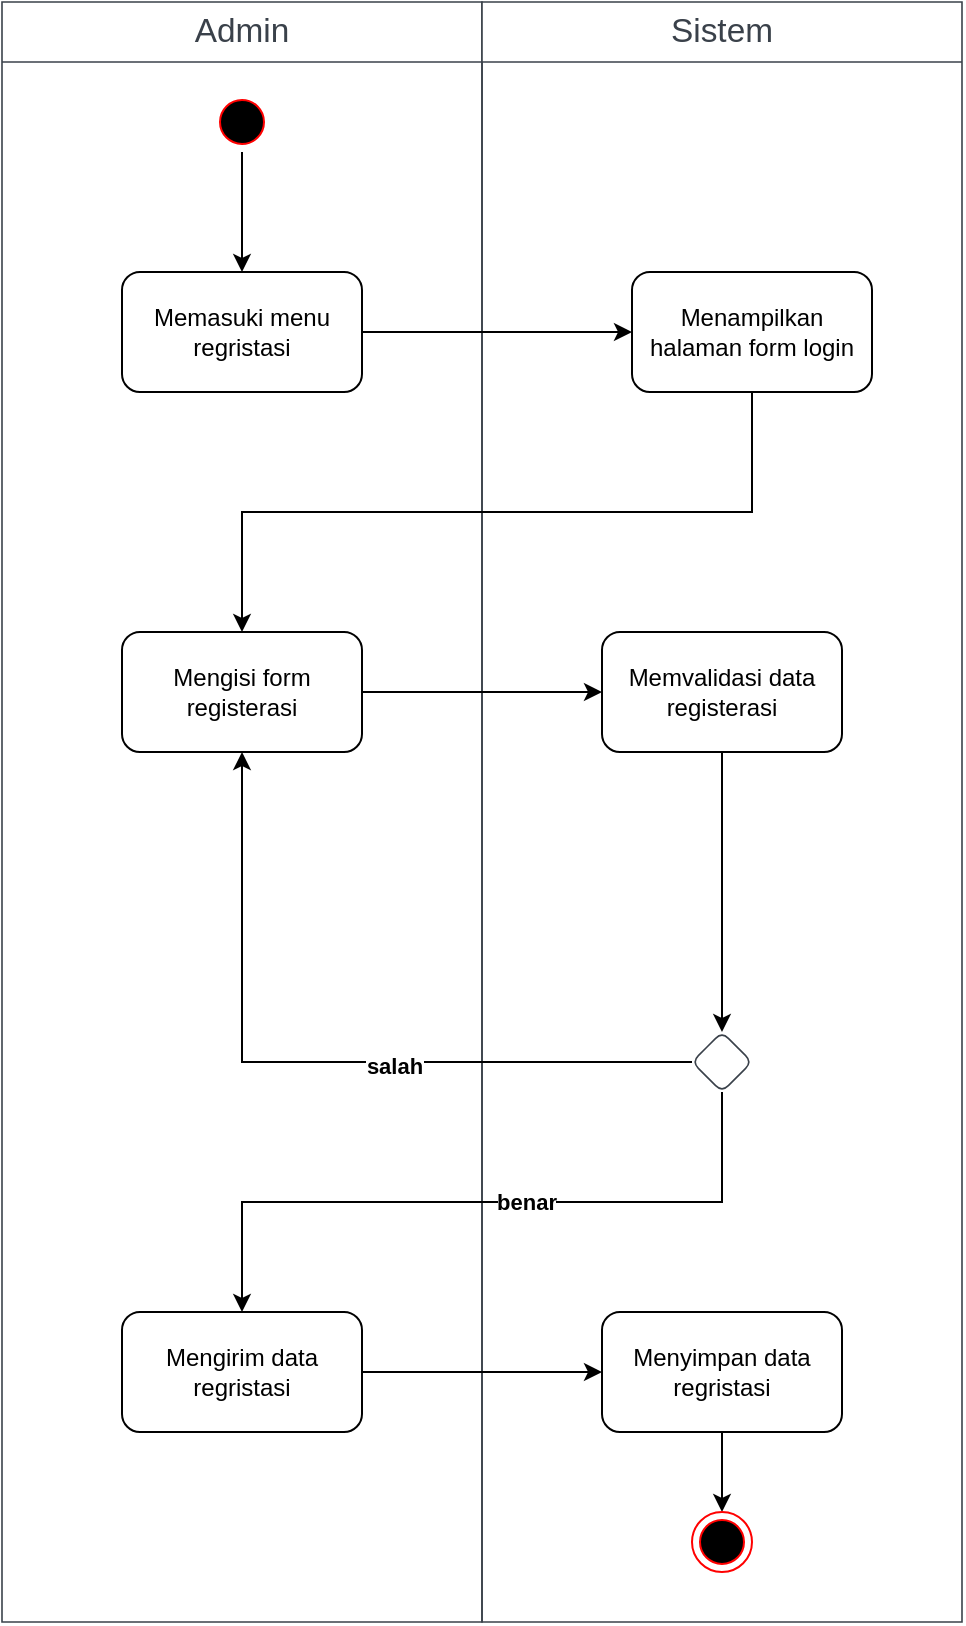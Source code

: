 <mxfile version="21.1.4" type="github" pages="4">
  <diagram name="Page-1" id="5M983Ip4SrJTzG_4KZ-2">
    <mxGraphModel dx="1050" dy="541" grid="1" gridSize="10" guides="1" tooltips="1" connect="1" arrows="1" fold="1" page="1" pageScale="1" pageWidth="850" pageHeight="1100" math="0" shadow="0">
      <root>
        <mxCell id="0" />
        <mxCell id="1" parent="0" />
        <mxCell id="h4DiS_OriqzLAdhp25H0-2" value="" style="fillColor=none;strokeColor=none;pointerEvents=0;fontStyle=0;html=1;whiteSpace=wrap;container=1;collapsible=0;childLayout=stackLayout;resizeParent=1;dropTarget=0;fontSize=13;spacing=0;strokeOpacity=100;rounded=1;absoluteArcSize=1;arcSize=9;strokeWidth=0.8;" vertex="1" parent="1">
          <mxGeometry x="225" y="165" width="240" height="810" as="geometry" />
        </mxCell>
        <mxCell id="h4DiS_OriqzLAdhp25H0-3" value="Admin" style="swimlane;html=1;whiteSpace=wrap;connectable=0;fontStyle=0;startSize=30;dropTarget=0;rounded=0;spacing=0;strokeColor=#3a414a;strokeOpacity=100;strokeWidth=0.8;container=1;pointerEvents=0;collapsible=0;recursiveResize=0;fontSize=16.7;fontColor=#3a414a;" vertex="1" parent="h4DiS_OriqzLAdhp25H0-2">
          <mxGeometry width="240" height="810" as="geometry" />
        </mxCell>
        <mxCell id="h4DiS_OriqzLAdhp25H0-4" value="" style="fillColor=none;strokeColor=none;pointerEvents=0;fontStyle=0;html=1;whiteSpace=wrap;container=1;collapsible=0;childLayout=stackLayout;resizeParent=1;dropTarget=0;fontSize=13;spacing=0;strokeOpacity=100;rounded=1;absoluteArcSize=1;arcSize=9;strokeWidth=0.8;" vertex="1" parent="1">
          <mxGeometry x="465" y="165" width="240" height="810" as="geometry" />
        </mxCell>
        <mxCell id="h4DiS_OriqzLAdhp25H0-5" value="Sistem" style="swimlane;html=1;whiteSpace=wrap;connectable=0;fontStyle=0;startSize=30;dropTarget=0;rounded=0;spacing=0;strokeColor=#3a414a;strokeOpacity=100;strokeWidth=0.8;container=1;pointerEvents=0;collapsible=0;recursiveResize=0;fontSize=16.7;fontColor=#3a414a;" vertex="1" parent="h4DiS_OriqzLAdhp25H0-4">
          <mxGeometry width="240" height="810" as="geometry" />
        </mxCell>
        <mxCell id="h4DiS_OriqzLAdhp25H0-32" value="" style="edgeStyle=orthogonalEdgeStyle;rounded=0;orthogonalLoop=1;jettySize=auto;html=1;entryX=0.5;entryY=0;entryDx=0;entryDy=0;" edge="1" parent="1" source="h4DiS_OriqzLAdhp25H0-29" target="h4DiS_OriqzLAdhp25H0-33">
          <mxGeometry relative="1" as="geometry">
            <mxPoint x="350" y="295" as="targetPoint" />
          </mxGeometry>
        </mxCell>
        <mxCell id="h4DiS_OriqzLAdhp25H0-29" value="" style="ellipse;html=1;shape=startState;fillColor=#000000;strokeColor=#ff0000;" vertex="1" parent="1">
          <mxGeometry x="330" y="210" width="30" height="30" as="geometry" />
        </mxCell>
        <mxCell id="h4DiS_OriqzLAdhp25H0-36" style="edgeStyle=orthogonalEdgeStyle;rounded=0;orthogonalLoop=1;jettySize=auto;html=1;" edge="1" parent="1" source="h4DiS_OriqzLAdhp25H0-33" target="h4DiS_OriqzLAdhp25H0-34">
          <mxGeometry relative="1" as="geometry" />
        </mxCell>
        <mxCell id="h4DiS_OriqzLAdhp25H0-33" value="Memasuki menu regristasi" style="rounded=1;whiteSpace=wrap;html=1;" vertex="1" parent="1">
          <mxGeometry x="285" y="300" width="120" height="60" as="geometry" />
        </mxCell>
        <mxCell id="h4DiS_OriqzLAdhp25H0-42" style="edgeStyle=orthogonalEdgeStyle;rounded=0;orthogonalLoop=1;jettySize=auto;html=1;exitX=0.5;exitY=1;exitDx=0;exitDy=0;entryX=0.5;entryY=0;entryDx=0;entryDy=0;" edge="1" parent="1" source="h4DiS_OriqzLAdhp25H0-34" target="h4DiS_OriqzLAdhp25H0-37">
          <mxGeometry relative="1" as="geometry" />
        </mxCell>
        <mxCell id="h4DiS_OriqzLAdhp25H0-34" value="Menampilkan halaman form login" style="rounded=1;whiteSpace=wrap;html=1;" vertex="1" parent="1">
          <mxGeometry x="540" y="300" width="120" height="60" as="geometry" />
        </mxCell>
        <mxCell id="h4DiS_OriqzLAdhp25H0-46" style="edgeStyle=orthogonalEdgeStyle;rounded=0;orthogonalLoop=1;jettySize=auto;html=1;entryX=0;entryY=0.5;entryDx=0;entryDy=0;" edge="1" parent="1" source="h4DiS_OriqzLAdhp25H0-37" target="h4DiS_OriqzLAdhp25H0-43">
          <mxGeometry relative="1" as="geometry" />
        </mxCell>
        <mxCell id="h4DiS_OriqzLAdhp25H0-37" value="Mengisi form registerasi" style="rounded=1;whiteSpace=wrap;html=1;" vertex="1" parent="1">
          <mxGeometry x="285" y="480" width="120" height="60" as="geometry" />
        </mxCell>
        <mxCell id="h4DiS_OriqzLAdhp25H0-48" style="edgeStyle=orthogonalEdgeStyle;rounded=0;orthogonalLoop=1;jettySize=auto;html=1;" edge="1" parent="1" source="h4DiS_OriqzLAdhp25H0-43" target="h4DiS_OriqzLAdhp25H0-45">
          <mxGeometry relative="1" as="geometry" />
        </mxCell>
        <mxCell id="h4DiS_OriqzLAdhp25H0-43" value="Memvalidasi data registerasi" style="rounded=1;whiteSpace=wrap;html=1;" vertex="1" parent="1">
          <mxGeometry x="525" y="480" width="120" height="60" as="geometry" />
        </mxCell>
        <mxCell id="h4DiS_OriqzLAdhp25H0-50" style="edgeStyle=orthogonalEdgeStyle;rounded=0;orthogonalLoop=1;jettySize=auto;html=1;entryX=0.5;entryY=1;entryDx=0;entryDy=0;" edge="1" parent="1" source="h4DiS_OriqzLAdhp25H0-45" target="h4DiS_OriqzLAdhp25H0-37">
          <mxGeometry relative="1" as="geometry" />
        </mxCell>
        <mxCell id="h4DiS_OriqzLAdhp25H0-52" value="salah" style="edgeLabel;html=1;align=center;verticalAlign=middle;resizable=0;points=[];fontStyle=1" vertex="1" connectable="0" parent="h4DiS_OriqzLAdhp25H0-50">
          <mxGeometry x="-0.214" y="2" relative="1" as="geometry">
            <mxPoint as="offset" />
          </mxGeometry>
        </mxCell>
        <mxCell id="h4DiS_OriqzLAdhp25H0-45" value="" style="html=1;overflow=block;blockSpacing=1;whiteSpace=wrap;shape=rhombus;fontSize=13;spacing=0;strokeColor=#3a414a;strokeOpacity=100;rounded=1;absoluteArcSize=1;arcSize=9;strokeWidth=0.8;lucidId=YH6LPpz3KE2Y;" vertex="1" parent="1">
          <mxGeometry x="570" y="680" width="30" height="30" as="geometry" />
        </mxCell>
        <mxCell id="h4DiS_OriqzLAdhp25H0-59" style="edgeStyle=orthogonalEdgeStyle;rounded=0;orthogonalLoop=1;jettySize=auto;html=1;exitX=1;exitY=0.5;exitDx=0;exitDy=0;entryX=0;entryY=0.5;entryDx=0;entryDy=0;" edge="1" parent="1" source="h4DiS_OriqzLAdhp25H0-53" target="h4DiS_OriqzLAdhp25H0-57">
          <mxGeometry relative="1" as="geometry" />
        </mxCell>
        <mxCell id="h4DiS_OriqzLAdhp25H0-53" value="Mengirim data regristasi" style="rounded=1;whiteSpace=wrap;html=1;" vertex="1" parent="1">
          <mxGeometry x="285" y="820" width="120" height="60" as="geometry" />
        </mxCell>
        <mxCell id="h4DiS_OriqzLAdhp25H0-56" value="" style="endArrow=classic;html=1;rounded=0;exitX=0.5;exitY=1;exitDx=0;exitDy=0;edgeStyle=orthogonalEdgeStyle;" edge="1" parent="1" source="h4DiS_OriqzLAdhp25H0-45" target="h4DiS_OriqzLAdhp25H0-53">
          <mxGeometry width="50" height="50" relative="1" as="geometry">
            <mxPoint x="590" y="830" as="sourcePoint" />
            <mxPoint x="640" y="780" as="targetPoint" />
          </mxGeometry>
        </mxCell>
        <mxCell id="h4DiS_OriqzLAdhp25H0-58" value="benar" style="edgeLabel;html=1;align=center;verticalAlign=middle;resizable=0;points=[];fontStyle=1" vertex="1" connectable="0" parent="h4DiS_OriqzLAdhp25H0-56">
          <mxGeometry x="-0.125" relative="1" as="geometry">
            <mxPoint as="offset" />
          </mxGeometry>
        </mxCell>
        <mxCell id="h4DiS_OriqzLAdhp25H0-61" style="edgeStyle=orthogonalEdgeStyle;rounded=0;orthogonalLoop=1;jettySize=auto;html=1;entryX=0.5;entryY=0;entryDx=0;entryDy=0;" edge="1" parent="1" source="h4DiS_OriqzLAdhp25H0-57" target="h4DiS_OriqzLAdhp25H0-60">
          <mxGeometry relative="1" as="geometry" />
        </mxCell>
        <mxCell id="h4DiS_OriqzLAdhp25H0-57" value="Menyimpan data regristasi" style="rounded=1;whiteSpace=wrap;html=1;" vertex="1" parent="1">
          <mxGeometry x="525" y="820" width="120" height="60" as="geometry" />
        </mxCell>
        <mxCell id="h4DiS_OriqzLAdhp25H0-60" value="" style="ellipse;html=1;shape=endState;fillColor=#000000;strokeColor=#ff0000;" vertex="1" parent="1">
          <mxGeometry x="570" y="920" width="30" height="30" as="geometry" />
        </mxCell>
      </root>
    </mxGraphModel>
  </diagram>
  <diagram id="B8BKmmMC5motzOkhar9B" name="Page-2">
    <mxGraphModel dx="1050" dy="541" grid="1" gridSize="10" guides="1" tooltips="1" connect="1" arrows="1" fold="1" page="1" pageScale="1" pageWidth="850" pageHeight="1100" math="0" shadow="0">
      <root>
        <mxCell id="0" />
        <mxCell id="1" parent="0" />
        <mxCell id="lbYMcMf_O1xBbXFyeCHH-2" value="" style="shape=umlLifeline;perimeter=lifelinePerimeter;whiteSpace=wrap;html=1;container=1;dropTarget=0;collapsible=0;recursiveResize=0;outlineConnect=0;portConstraint=eastwest;newEdgeStyle={&quot;edgeStyle&quot;:&quot;elbowEdgeStyle&quot;,&quot;elbow&quot;:&quot;vertical&quot;,&quot;curved&quot;:0,&quot;rounded&quot;:0};participant=umlActor;" vertex="1" parent="1">
          <mxGeometry x="190" y="100" width="20" height="620" as="geometry" />
        </mxCell>
        <mxCell id="lbYMcMf_O1xBbXFyeCHH-4" value="Admin" style="text;whiteSpace=wrap;html=1;fontSize=19;align=center;" vertex="1" parent="1">
          <mxGeometry x="100" y="50" width="190" height="40" as="geometry" />
        </mxCell>
        <mxCell id="lbYMcMf_O1xBbXFyeCHH-5" value="Halaman Form Register" style="text;whiteSpace=wrap;html=1;fontSize=19;align=center;" vertex="1" parent="1">
          <mxGeometry x="325" y="40" width="180" height="30" as="geometry" />
        </mxCell>
        <mxCell id="lbYMcMf_O1xBbXFyeCHH-7" value="" style="shape=umlLifeline;perimeter=lifelinePerimeter;whiteSpace=wrap;html=1;container=1;dropTarget=0;collapsible=0;recursiveResize=0;outlineConnect=0;portConstraint=eastwest;newEdgeStyle={&quot;edgeStyle&quot;:&quot;elbowEdgeStyle&quot;,&quot;elbow&quot;:&quot;vertical&quot;,&quot;curved&quot;:0,&quot;rounded&quot;:0};participant=umlBoundary;" vertex="1" parent="1">
          <mxGeometry x="390" y="100" width="50" height="620" as="geometry" />
        </mxCell>
        <mxCell id="D5Hy9jS-1QSDRLxeyo_b-2" value="" style="html=1;points=[];perimeter=orthogonalPerimeter;outlineConnect=0;targetShapes=umlLifeline;portConstraint=eastwest;newEdgeStyle={&quot;edgeStyle&quot;:&quot;elbowEdgeStyle&quot;,&quot;elbow&quot;:&quot;vertical&quot;,&quot;curved&quot;:0,&quot;rounded&quot;:0};" vertex="1" parent="lbYMcMf_O1xBbXFyeCHH-7">
          <mxGeometry x="20" y="90" width="10" height="380" as="geometry" />
        </mxCell>
        <mxCell id="lbYMcMf_O1xBbXFyeCHH-8" value="Sistem" style="text;whiteSpace=wrap;html=1;fontSize=19;align=center;" vertex="1" parent="1">
          <mxGeometry x="520" y="60" width="190" height="40" as="geometry" />
        </mxCell>
        <mxCell id="lbYMcMf_O1xBbXFyeCHH-9" value="" style="shape=umlLifeline;perimeter=lifelinePerimeter;whiteSpace=wrap;html=1;container=1;dropTarget=0;collapsible=0;recursiveResize=0;outlineConnect=0;portConstraint=eastwest;newEdgeStyle={&quot;edgeStyle&quot;:&quot;elbowEdgeStyle&quot;,&quot;elbow&quot;:&quot;vertical&quot;,&quot;curved&quot;:0,&quot;rounded&quot;:0};participant=umlControl;" vertex="1" parent="1">
          <mxGeometry x="600" y="100" width="40" height="620" as="geometry" />
        </mxCell>
        <mxCell id="D5Hy9jS-1QSDRLxeyo_b-3" value="" style="html=1;points=[];perimeter=orthogonalPerimeter;outlineConnect=0;targetShapes=umlLifeline;portConstraint=eastwest;newEdgeStyle={&quot;edgeStyle&quot;:&quot;elbowEdgeStyle&quot;,&quot;elbow&quot;:&quot;vertical&quot;,&quot;curved&quot;:0,&quot;rounded&quot;:0};" vertex="1" parent="lbYMcMf_O1xBbXFyeCHH-9">
          <mxGeometry x="15" y="90" width="10" height="470" as="geometry" />
        </mxCell>
        <mxCell id="lbYMcMf_O1xBbXFyeCHH-10" value="" style="shape=umlLifeline;perimeter=lifelinePerimeter;whiteSpace=wrap;html=1;container=1;dropTarget=0;collapsible=0;recursiveResize=0;outlineConnect=0;portConstraint=eastwest;newEdgeStyle={&quot;edgeStyle&quot;:&quot;elbowEdgeStyle&quot;,&quot;elbow&quot;:&quot;vertical&quot;,&quot;curved&quot;:0,&quot;rounded&quot;:0};participant=umlEntity;" vertex="1" parent="1">
          <mxGeometry x="800" y="100" width="40" height="620" as="geometry" />
        </mxCell>
        <mxCell id="D5Hy9jS-1QSDRLxeyo_b-4" value="" style="html=1;points=[];perimeter=orthogonalPerimeter;outlineConnect=0;targetShapes=umlLifeline;portConstraint=eastwest;newEdgeStyle={&quot;edgeStyle&quot;:&quot;elbowEdgeStyle&quot;,&quot;elbow&quot;:&quot;vertical&quot;,&quot;curved&quot;:0,&quot;rounded&quot;:0};" vertex="1" parent="lbYMcMf_O1xBbXFyeCHH-10">
          <mxGeometry x="15" y="510" width="10" height="70" as="geometry" />
        </mxCell>
        <mxCell id="lbYMcMf_O1xBbXFyeCHH-11" value="Database" style="text;whiteSpace=wrap;html=1;fontSize=19;align=center;" vertex="1" parent="1">
          <mxGeometry x="710" y="50" width="190" height="40" as="geometry" />
        </mxCell>
        <mxCell id="D5Hy9jS-1QSDRLxeyo_b-1" value="MenampilkanForm()" style="text;html=1;align=center;verticalAlign=middle;resizable=0;points=[];autosize=1;strokeColor=none;fillColor=none;" vertex="1" parent="1">
          <mxGeometry x="450" y="170" width="130" height="30" as="geometry" />
        </mxCell>
        <mxCell id="D5Hy9jS-1QSDRLxeyo_b-5" value="" style="endArrow=none;endFill=0;endSize=12;html=1;rounded=0;startArrow=classic;startFill=1;" edge="1" parent="1" target="lbYMcMf_O1xBbXFyeCHH-9">
          <mxGeometry width="160" relative="1" as="geometry">
            <mxPoint x="420" y="200" as="sourcePoint" />
            <mxPoint x="580" y="200" as="targetPoint" />
          </mxGeometry>
        </mxCell>
        <mxCell id="D5Hy9jS-1QSDRLxeyo_b-6" value="" style="endArrow=classic;endFill=1;endSize=12;html=1;rounded=0;" edge="1" parent="1" target="D5Hy9jS-1QSDRLxeyo_b-2">
          <mxGeometry width="160" relative="1" as="geometry">
            <mxPoint x="200" y="240" as="sourcePoint" />
            <mxPoint x="360" y="240" as="targetPoint" />
          </mxGeometry>
        </mxCell>
        <mxCell id="D5Hy9jS-1QSDRLxeyo_b-7" value="InputData()" style="text;html=1;align=center;verticalAlign=middle;resizable=0;points=[];autosize=1;strokeColor=none;fillColor=none;" vertex="1" parent="1">
          <mxGeometry x="250" y="215" width="80" height="30" as="geometry" />
        </mxCell>
        <mxCell id="D5Hy9jS-1QSDRLxeyo_b-8" value="ValidData()" style="text;html=1;align=center;verticalAlign=middle;resizable=0;points=[];autosize=1;strokeColor=none;fillColor=none;" vertex="1" parent="1">
          <mxGeometry x="480" y="260" width="80" height="30" as="geometry" />
        </mxCell>
        <mxCell id="D5Hy9jS-1QSDRLxeyo_b-9" value="" style="endArrow=classic;endFill=1;endSize=12;html=1;rounded=0;" edge="1" parent="1" source="D5Hy9jS-1QSDRLxeyo_b-2" target="D5Hy9jS-1QSDRLxeyo_b-3">
          <mxGeometry width="160" relative="1" as="geometry">
            <mxPoint x="420" y="280" as="sourcePoint" />
            <mxPoint x="610" y="290" as="targetPoint" />
            <Array as="points">
              <mxPoint x="590" y="290" />
            </Array>
          </mxGeometry>
        </mxCell>
        <mxCell id="D5Hy9jS-1QSDRLxeyo_b-14" value="" style="endArrow=none;endFill=0;endSize=12;html=1;rounded=0;startArrow=classic;startFill=1;dashed=1;" edge="1" parent="1" target="D5Hy9jS-1QSDRLxeyo_b-3">
          <mxGeometry width="160" relative="1" as="geometry">
            <mxPoint x="420" y="380" as="sourcePoint" />
            <mxPoint x="580" y="365" as="targetPoint" />
          </mxGeometry>
        </mxCell>
        <mxCell id="D5Hy9jS-1QSDRLxeyo_b-27" value="" style="endArrow=classic;endFill=1;endSize=12;html=1;rounded=0;" edge="1" parent="1" source="lbYMcMf_O1xBbXFyeCHH-2" target="lbYMcMf_O1xBbXFyeCHH-9">
          <mxGeometry width="160" relative="1" as="geometry">
            <mxPoint x="200" y="600" as="sourcePoint" />
            <mxPoint x="600" y="610" as="targetPoint" />
            <Array as="points">
              <mxPoint x="380" y="610" />
            </Array>
          </mxGeometry>
        </mxCell>
        <mxCell id="D5Hy9jS-1QSDRLxeyo_b-28" value="kirimData()" style="text;html=1;align=center;verticalAlign=middle;resizable=0;points=[];autosize=1;strokeColor=none;fillColor=none;" vertex="1" parent="1">
          <mxGeometry x="330" y="585" width="80" height="30" as="geometry" />
        </mxCell>
        <mxCell id="D5Hy9jS-1QSDRLxeyo_b-30" value="" style="endArrow=classic;endFill=1;endSize=12;html=1;rounded=0;" edge="1" parent="1" source="D5Hy9jS-1QSDRLxeyo_b-3">
          <mxGeometry width="160" relative="1" as="geometry">
            <mxPoint x="630" y="650" as="sourcePoint" />
            <mxPoint x="820" y="650" as="targetPoint" />
          </mxGeometry>
        </mxCell>
        <mxCell id="D5Hy9jS-1QSDRLxeyo_b-31" value="SimpanData()" style="text;html=1;align=center;verticalAlign=middle;resizable=0;points=[];autosize=1;strokeColor=none;fillColor=none;" vertex="1" parent="1">
          <mxGeometry x="680" y="615" width="100" height="30" as="geometry" />
        </mxCell>
        <mxCell id="D5Hy9jS-1QSDRLxeyo_b-11" value="Alternative" style="shape=umlFrame;whiteSpace=wrap;html=1;pointerEvents=0;recursiveResize=0;container=0;collapsible=0;width=170;movable=1;resizable=1;rotatable=1;deletable=1;editable=1;locked=0;connectable=1;" vertex="1" parent="1">
          <mxGeometry x="20" y="315" width="650" height="235" as="geometry" />
        </mxCell>
        <mxCell id="D5Hy9jS-1QSDRLxeyo_b-12" value="[else]" style="line;strokeWidth=1;dashed=1;labelPosition=center;verticalLabelPosition=bottom;align=left;verticalAlign=top;spacingLeft=20;spacingTop=15;html=1;whiteSpace=wrap;" vertex="1" parent="1">
          <mxGeometry x="20" y="425" width="650" height="20" as="geometry" />
        </mxCell>
        <mxCell id="D5Hy9jS-1QSDRLxeyo_b-13" value="&lt;span style=&quot;font-weight: normal;&quot;&gt;[data valid]&lt;/span&gt;" style="text;align=center;fontStyle=1;verticalAlign=middle;spacingLeft=3;spacingRight=3;strokeColor=none;rotatable=0;points=[[0,0.5],[1,0.5]];portConstraint=eastwest;html=1;" vertex="1" parent="1">
          <mxGeometry x="20" y="355" width="85.114" height="26" as="geometry" />
        </mxCell>
        <mxCell id="D5Hy9jS-1QSDRLxeyo_b-19" value="Data register valid" style="text;html=1;align=center;verticalAlign=middle;resizable=0;points=[];autosize=1;strokeColor=none;fillColor=none;" vertex="1" parent="1">
          <mxGeometry x="460" y="345" width="120" height="30" as="geometry" />
        </mxCell>
        <mxCell id="D5Hy9jS-1QSDRLxeyo_b-20" value="" style="endArrow=none;endFill=0;endSize=12;html=1;rounded=0;startArrow=classic;startFill=1;dashed=1;" edge="1" parent="1" source="lbYMcMf_O1xBbXFyeCHH-2">
          <mxGeometry width="160" relative="1" as="geometry">
            <mxPoint x="250" y="410" as="sourcePoint" />
            <mxPoint x="410" y="410" as="targetPoint" />
          </mxGeometry>
        </mxCell>
        <mxCell id="D5Hy9jS-1QSDRLxeyo_b-22" value="Menampilkan data register" style="text;html=1;align=center;verticalAlign=middle;resizable=0;points=[];autosize=1;strokeColor=none;fillColor=none;" vertex="1" parent="1">
          <mxGeometry x="220" y="381" width="160" height="30" as="geometry" />
        </mxCell>
        <mxCell id="D5Hy9jS-1QSDRLxeyo_b-23" value="" style="endArrow=none;endFill=0;endSize=12;html=1;rounded=0;dashed=1;startArrow=classic;startFill=1;" edge="1" parent="1" target="D5Hy9jS-1QSDRLxeyo_b-3">
          <mxGeometry width="160" relative="1" as="geometry">
            <mxPoint x="420" y="480" as="sourcePoint" />
            <mxPoint x="580" y="480" as="targetPoint" />
          </mxGeometry>
        </mxCell>
        <mxCell id="D5Hy9jS-1QSDRLxeyo_b-24" value="Data register tidak valid" style="text;html=1;align=center;verticalAlign=middle;resizable=0;points=[];autosize=1;strokeColor=none;fillColor=none;" vertex="1" parent="1">
          <mxGeometry x="445" y="445" width="150" height="30" as="geometry" />
        </mxCell>
        <mxCell id="D5Hy9jS-1QSDRLxeyo_b-25" value="" style="endArrow=none;endFill=0;endSize=12;html=1;rounded=0;startArrow=classic;startFill=1;" edge="1" parent="1" target="D5Hy9jS-1QSDRLxeyo_b-2">
          <mxGeometry width="160" relative="1" as="geometry">
            <mxPoint x="200" y="520" as="sourcePoint" />
            <mxPoint x="360" y="520" as="targetPoint" />
          </mxGeometry>
        </mxCell>
        <mxCell id="D5Hy9jS-1QSDRLxeyo_b-26" value="Meminta input ulang" style="text;html=1;align=center;verticalAlign=middle;resizable=0;points=[];autosize=1;strokeColor=none;fillColor=none;" vertex="1" parent="1">
          <mxGeometry x="235" y="490" width="130" height="30" as="geometry" />
        </mxCell>
      </root>
    </mxGraphModel>
  </diagram>
  <diagram id="QNGeV-egWnYSIL_cDSL8" name="Page-3">
    <mxGraphModel dx="1050" dy="541" grid="1" gridSize="10" guides="1" tooltips="1" connect="1" arrows="1" fold="1" page="1" pageScale="1" pageWidth="850" pageHeight="1100" math="0" shadow="0">
      <root>
        <mxCell id="0" />
        <mxCell id="1" parent="0" />
        <mxCell id="YUxazwu_UbKBOwgGv4gX-1" value="" style="shape=umlLifeline;perimeter=lifelinePerimeter;whiteSpace=wrap;html=1;container=1;dropTarget=0;collapsible=0;recursiveResize=0;outlineConnect=0;portConstraint=eastwest;newEdgeStyle={&quot;edgeStyle&quot;:&quot;elbowEdgeStyle&quot;,&quot;elbow&quot;:&quot;vertical&quot;,&quot;curved&quot;:0,&quot;rounded&quot;:0};participant=umlActor;" vertex="1" parent="1">
          <mxGeometry x="170" y="120" width="20" height="760" as="geometry" />
        </mxCell>
        <mxCell id="YUxazwu_UbKBOwgGv4gX-2" value="" style="shape=umlLifeline;perimeter=lifelinePerimeter;whiteSpace=wrap;html=1;container=1;dropTarget=0;collapsible=0;recursiveResize=0;outlineConnect=0;portConstraint=eastwest;newEdgeStyle={&quot;edgeStyle&quot;:&quot;elbowEdgeStyle&quot;,&quot;elbow&quot;:&quot;vertical&quot;,&quot;curved&quot;:0,&quot;rounded&quot;:0};participant=umlBoundary;" vertex="1" parent="1">
          <mxGeometry x="350" y="120" width="50" height="760" as="geometry" />
        </mxCell>
        <mxCell id="nZxjEc89CvFKHzU0VuBt-6" value="" style="html=1;points=[];perimeter=orthogonalPerimeter;outlineConnect=0;targetShapes=umlLifeline;portConstraint=eastwest;newEdgeStyle={&quot;edgeStyle&quot;:&quot;elbowEdgeStyle&quot;,&quot;elbow&quot;:&quot;vertical&quot;,&quot;curved&quot;:0,&quot;rounded&quot;:0};" vertex="1" parent="YUxazwu_UbKBOwgGv4gX-2">
          <mxGeometry x="20" y="70" width="10" height="90" as="geometry" />
        </mxCell>
        <mxCell id="AcVf4ht8cEjnBJN4KoBd-24" value="" style="html=1;points=[];perimeter=orthogonalPerimeter;outlineConnect=0;targetShapes=umlLifeline;portConstraint=eastwest;newEdgeStyle={&quot;edgeStyle&quot;:&quot;elbowEdgeStyle&quot;,&quot;elbow&quot;:&quot;vertical&quot;,&quot;curved&quot;:0,&quot;rounded&quot;:0};" vertex="1" parent="YUxazwu_UbKBOwgGv4gX-2">
          <mxGeometry x="20" y="310" width="10" height="400" as="geometry" />
        </mxCell>
        <mxCell id="YUxazwu_UbKBOwgGv4gX-3" value="" style="shape=umlLifeline;perimeter=lifelinePerimeter;whiteSpace=wrap;html=1;container=1;dropTarget=0;collapsible=0;recursiveResize=0;outlineConnect=0;portConstraint=eastwest;newEdgeStyle={&quot;edgeStyle&quot;:&quot;elbowEdgeStyle&quot;,&quot;elbow&quot;:&quot;vertical&quot;,&quot;curved&quot;:0,&quot;rounded&quot;:0};participant=umlControl;" vertex="1" parent="1">
          <mxGeometry x="550" y="120" width="40" height="760" as="geometry" />
        </mxCell>
        <mxCell id="nZxjEc89CvFKHzU0VuBt-7" value="" style="html=1;points=[];perimeter=orthogonalPerimeter;outlineConnect=0;targetShapes=umlLifeline;portConstraint=eastwest;newEdgeStyle={&quot;edgeStyle&quot;:&quot;elbowEdgeStyle&quot;,&quot;elbow&quot;:&quot;vertical&quot;,&quot;curved&quot;:0,&quot;rounded&quot;:0};" vertex="1" parent="YUxazwu_UbKBOwgGv4gX-3">
          <mxGeometry x="15" y="80" width="10" height="630" as="geometry" />
        </mxCell>
        <mxCell id="UnrfSRRES1EBVUY2NHOY-1" value="Staff Penjualan" style="text;whiteSpace=wrap;html=1;fontSize=19;align=center;" vertex="1" parent="1">
          <mxGeometry x="80" y="80" width="190" height="40" as="geometry" />
        </mxCell>
        <mxCell id="nZxjEc89CvFKHzU0VuBt-2" value="" style="shape=umlLifeline;perimeter=lifelinePerimeter;whiteSpace=wrap;html=1;container=1;dropTarget=0;collapsible=0;recursiveResize=0;outlineConnect=0;portConstraint=eastwest;newEdgeStyle={&quot;edgeStyle&quot;:&quot;elbowEdgeStyle&quot;,&quot;elbow&quot;:&quot;vertical&quot;,&quot;curved&quot;:0,&quot;rounded&quot;:0};participant=umlEntity;" vertex="1" parent="1">
          <mxGeometry x="720" y="120" width="40" height="760" as="geometry" />
        </mxCell>
        <mxCell id="nZxjEc89CvFKHzU0VuBt-8" value="" style="html=1;points=[];perimeter=orthogonalPerimeter;outlineConnect=0;targetShapes=umlLifeline;portConstraint=eastwest;newEdgeStyle={&quot;edgeStyle&quot;:&quot;elbowEdgeStyle&quot;,&quot;elbow&quot;:&quot;vertical&quot;,&quot;curved&quot;:0,&quot;rounded&quot;:0};" vertex="1" parent="nZxjEc89CvFKHzU0VuBt-2">
          <mxGeometry x="15" y="180" width="10" height="180" as="geometry" />
        </mxCell>
        <mxCell id="nZxjEc89CvFKHzU0VuBt-3" value="Halaman Pesanan" style="text;whiteSpace=wrap;html=1;fontSize=19;align=center;" vertex="1" parent="1">
          <mxGeometry x="280" y="80" width="190" height="40" as="geometry" />
        </mxCell>
        <mxCell id="nZxjEc89CvFKHzU0VuBt-4" value="Sistem" style="text;whiteSpace=wrap;html=1;fontSize=19;align=center;" vertex="1" parent="1">
          <mxGeometry x="480" y="80" width="190" height="40" as="geometry" />
        </mxCell>
        <mxCell id="nZxjEc89CvFKHzU0VuBt-5" value="Data Pesanan" style="text;whiteSpace=wrap;html=1;fontSize=19;align=center;" vertex="1" parent="1">
          <mxGeometry x="630" y="80" width="190" height="40" as="geometry" />
        </mxCell>
        <mxCell id="AcVf4ht8cEjnBJN4KoBd-1" value="MenampilkanHalaman()" style="text;html=1;align=center;verticalAlign=middle;resizable=0;points=[];autosize=1;strokeColor=none;fillColor=none;" vertex="1" parent="1">
          <mxGeometry x="400" y="190" width="150" height="30" as="geometry" />
        </mxCell>
        <mxCell id="AcVf4ht8cEjnBJN4KoBd-2" value="" style="endArrow=classic;endFill=1;endSize=12;html=1;rounded=0;" edge="1" parent="1" source="YUxazwu_UbKBOwgGv4gX-1" target="nZxjEc89CvFKHzU0VuBt-6">
          <mxGeometry width="160" relative="1" as="geometry">
            <mxPoint x="200" y="240" as="sourcePoint" />
            <mxPoint x="360" y="240" as="targetPoint" />
            <Array as="points">
              <mxPoint x="320" y="250" />
            </Array>
          </mxGeometry>
        </mxCell>
        <mxCell id="AcVf4ht8cEjnBJN4KoBd-3" value="" style="endArrow=none;endFill=0;endSize=12;html=1;rounded=0;startArrow=classic;startFill=1;" edge="1" parent="1" source="nZxjEc89CvFKHzU0VuBt-6" target="YUxazwu_UbKBOwgGv4gX-3">
          <mxGeometry width="160" relative="1" as="geometry">
            <mxPoint x="380" y="230" as="sourcePoint" />
            <mxPoint x="510" y="210" as="targetPoint" />
            <Array as="points">
              <mxPoint x="490" y="220" />
            </Array>
          </mxGeometry>
        </mxCell>
        <mxCell id="AcVf4ht8cEjnBJN4KoBd-4" value="Melihat pesanan baru" style="text;html=1;align=center;verticalAlign=middle;resizable=0;points=[];autosize=1;strokeColor=none;fillColor=none;" vertex="1" parent="1">
          <mxGeometry x="200" y="215" width="140" height="30" as="geometry" />
        </mxCell>
        <mxCell id="AcVf4ht8cEjnBJN4KoBd-16" value="Melihat detail pesanan" style="text;html=1;align=center;verticalAlign=middle;resizable=0;points=[];autosize=1;strokeColor=none;fillColor=none;" vertex="1" parent="1">
          <mxGeometry x="290" y="290" width="140" height="30" as="geometry" />
        </mxCell>
        <mxCell id="AcVf4ht8cEjnBJN4KoBd-17" value="" style="endArrow=classic;endFill=1;endSize=12;html=1;rounded=0;" edge="1" parent="1" target="YUxazwu_UbKBOwgGv4gX-3">
          <mxGeometry width="160" relative="1" as="geometry">
            <mxPoint x="180" y="320" as="sourcePoint" />
            <mxPoint x="340" y="320" as="targetPoint" />
          </mxGeometry>
        </mxCell>
        <mxCell id="AcVf4ht8cEjnBJN4KoBd-19" value="Query select detail barang()" style="text;html=1;align=center;verticalAlign=middle;resizable=0;points=[];autosize=1;strokeColor=none;fillColor=none;" vertex="1" parent="1">
          <mxGeometry x="570" y="340" width="170" height="30" as="geometry" />
        </mxCell>
        <mxCell id="AcVf4ht8cEjnBJN4KoBd-20" value="" style="endArrow=classic;endFill=1;endSize=12;html=1;rounded=0;" edge="1" parent="1" source="nZxjEc89CvFKHzU0VuBt-7" target="nZxjEc89CvFKHzU0VuBt-8">
          <mxGeometry width="160" relative="1" as="geometry">
            <mxPoint x="570" y="440" as="sourcePoint" />
            <mxPoint x="700" y="400" as="targetPoint" />
            <Array as="points">
              <mxPoint x="640" y="380" />
            </Array>
          </mxGeometry>
        </mxCell>
        <mxCell id="AcVf4ht8cEjnBJN4KoBd-21" value="Mengembalikan data" style="text;html=1;align=center;verticalAlign=middle;resizable=0;points=[];autosize=1;strokeColor=none;fillColor=none;" vertex="1" parent="1">
          <mxGeometry x="590" y="400" width="130" height="30" as="geometry" />
        </mxCell>
        <mxCell id="AcVf4ht8cEjnBJN4KoBd-22" value="" style="endArrow=none;endFill=0;endSize=12;html=1;rounded=0;startArrow=classic;startFill=1;dashed=1;" edge="1" parent="1" source="nZxjEc89CvFKHzU0VuBt-7" target="nZxjEc89CvFKHzU0VuBt-8">
          <mxGeometry width="160" relative="1" as="geometry">
            <mxPoint x="590" y="430" as="sourcePoint" />
            <mxPoint x="730" y="430" as="targetPoint" />
            <Array as="points">
              <mxPoint x="700" y="430" />
            </Array>
          </mxGeometry>
        </mxCell>
        <mxCell id="AcVf4ht8cEjnBJN4KoBd-25" value="&lt;span style=&quot;color: rgb(0, 0, 0); font-family: Helvetica; font-size: 12px; font-style: normal; font-variant-ligatures: normal; font-variant-caps: normal; font-weight: 400; letter-spacing: normal; orphans: 2; text-align: center; text-indent: 0px; text-transform: none; widows: 2; word-spacing: 0px; -webkit-text-stroke-width: 0px; background-color: rgb(251, 251, 251); text-decoration-thickness: initial; text-decoration-style: initial; text-decoration-color: initial; float: none; display: inline !important;&quot;&gt;Menampilkan detailPesanan()&lt;/span&gt;" style="text;whiteSpace=wrap;html=1;" vertex="1" parent="1">
          <mxGeometry x="430" y="430" width="105" height="40" as="geometry" />
        </mxCell>
        <mxCell id="AcVf4ht8cEjnBJN4KoBd-26" value="" style="endArrow=none;endFill=0;endSize=12;html=1;rounded=0;startArrow=classic;startFill=1;" edge="1" parent="1" source="AcVf4ht8cEjnBJN4KoBd-24" target="nZxjEc89CvFKHzU0VuBt-7">
          <mxGeometry width="160" relative="1" as="geometry">
            <mxPoint x="400" y="460" as="sourcePoint" />
            <mxPoint x="560" y="460" as="targetPoint" />
            <Array as="points">
              <mxPoint x="490" y="470" />
            </Array>
          </mxGeometry>
        </mxCell>
        <mxCell id="AcVf4ht8cEjnBJN4KoBd-27" value="" style="endArrow=none;endFill=0;endSize=12;html=1;rounded=0;startArrow=classic;startFill=1;" edge="1" parent="1" source="AcVf4ht8cEjnBJN4KoBd-24" target="nZxjEc89CvFKHzU0VuBt-7">
          <mxGeometry width="160" relative="1" as="geometry">
            <mxPoint x="390" y="540" as="sourcePoint" />
            <mxPoint x="560" y="550" as="targetPoint" />
            <Array as="points">
              <mxPoint x="490" y="550" />
              <mxPoint x="540" y="550" />
            </Array>
          </mxGeometry>
        </mxCell>
        <mxCell id="AcVf4ht8cEjnBJN4KoBd-28" value="Ada stock barang" style="text;html=1;align=center;verticalAlign=middle;resizable=0;points=[];autosize=1;strokeColor=none;fillColor=none;" vertex="1" parent="1">
          <mxGeometry x="410" y="510" width="120" height="30" as="geometry" />
        </mxCell>
        <mxCell id="xJwE55e8lLLcfpBoUdzP-1" value="Alternative" style="shape=umlFrame;whiteSpace=wrap;html=1;pointerEvents=0;recursiveResize=0;container=0;collapsible=0;width=170;movable=1;resizable=1;rotatable=1;deletable=1;editable=1;locked=0;connectable=1;" vertex="1" parent="1">
          <mxGeometry x="60" y="500" width="560" height="230" as="geometry" />
        </mxCell>
        <mxCell id="xJwE55e8lLLcfpBoUdzP-2" value="[else]" style="line;strokeWidth=1;dashed=1;labelPosition=center;verticalLabelPosition=bottom;align=left;verticalAlign=top;spacingLeft=20;spacingTop=15;html=1;whiteSpace=wrap;" vertex="1" parent="1">
          <mxGeometry x="60" y="600" width="560" height="20" as="geometry" />
        </mxCell>
        <mxCell id="xJwE55e8lLLcfpBoUdzP-3" value="&lt;span style=&quot;font-weight: 400;&quot;&gt;[Barang ada]&lt;/span&gt;" style="text;align=center;fontStyle=1;verticalAlign=middle;spacingLeft=3;spacingRight=3;strokeColor=none;rotatable=0;points=[[0,0.5],[1,0.5]];portConstraint=eastwest;html=1;" vertex="1" parent="1">
          <mxGeometry x="60" y="530" width="85.114" height="26" as="geometry" />
        </mxCell>
        <mxCell id="xJwE55e8lLLcfpBoUdzP-4" value="" style="endArrow=none;endFill=0;endSize=12;html=1;rounded=0;startArrow=classic;startFill=1;" edge="1" parent="1" source="YUxazwu_UbKBOwgGv4gX-1">
          <mxGeometry width="160" relative="1" as="geometry">
            <mxPoint x="210" y="590" as="sourcePoint" />
            <mxPoint x="370" y="590" as="targetPoint" />
          </mxGeometry>
        </mxCell>
        <mxCell id="xJwE55e8lLLcfpBoUdzP-5" value="Memproses pesanan" style="text;html=1;align=center;verticalAlign=middle;resizable=0;points=[];autosize=1;strokeColor=none;fillColor=none;" vertex="1" parent="1">
          <mxGeometry x="210" y="556" width="140" height="30" as="geometry" />
        </mxCell>
        <mxCell id="xJwE55e8lLLcfpBoUdzP-6" value="" style="endArrow=none;endFill=0;endSize=12;html=1;rounded=0;startArrow=classic;startFill=1;" edge="1" parent="1" source="AcVf4ht8cEjnBJN4KoBd-24">
          <mxGeometry width="160" relative="1" as="geometry">
            <mxPoint x="400" y="660" as="sourcePoint" />
            <mxPoint x="565" y="660" as="targetPoint" />
            <Array as="points">
              <mxPoint x="460" y="660" />
              <mxPoint x="510" y="660" />
              <mxPoint x="560" y="660" />
            </Array>
          </mxGeometry>
        </mxCell>
        <mxCell id="xJwE55e8lLLcfpBoUdzP-7" value="Tidak ada stock barang" style="text;html=1;align=center;verticalAlign=middle;resizable=0;points=[];autosize=1;strokeColor=none;fillColor=none;" vertex="1" parent="1">
          <mxGeometry x="410" y="620" width="150" height="30" as="geometry" />
        </mxCell>
        <mxCell id="xJwE55e8lLLcfpBoUdzP-8" value="" style="endArrow=none;endFill=0;endSize=12;html=1;rounded=0;startArrow=classic;startFill=1;" edge="1" parent="1">
          <mxGeometry width="160" relative="1" as="geometry">
            <mxPoint x="180" y="710" as="sourcePoint" />
            <mxPoint x="370" y="710" as="targetPoint" />
          </mxGeometry>
        </mxCell>
        <mxCell id="xJwE55e8lLLcfpBoUdzP-9" value="Membatalkan pesanan" style="text;html=1;align=center;verticalAlign=middle;resizable=0;points=[];autosize=1;strokeColor=none;fillColor=none;" vertex="1" parent="1">
          <mxGeometry x="200" y="680" width="140" height="30" as="geometry" />
        </mxCell>
        <mxCell id="xJwE55e8lLLcfpBoUdzP-10" value="" style="endArrow=classic;endFill=1;endSize=12;html=1;rounded=0;" edge="1" parent="1" target="AcVf4ht8cEjnBJN4KoBd-24">
          <mxGeometry width="160" relative="1" as="geometry">
            <mxPoint x="180" y="780" as="sourcePoint" />
            <mxPoint x="360" y="780" as="targetPoint" />
          </mxGeometry>
        </mxCell>
        <mxCell id="xJwE55e8lLLcfpBoUdzP-11" value="Menyelesaikan Pesanan" style="text;html=1;align=center;verticalAlign=middle;resizable=0;points=[];autosize=1;strokeColor=none;fillColor=none;" vertex="1" parent="1">
          <mxGeometry x="195" y="755" width="150" height="30" as="geometry" />
        </mxCell>
        <mxCell id="xJwE55e8lLLcfpBoUdzP-12" value="" style="endArrow=classic;endFill=1;endSize=12;html=1;rounded=0;" edge="1" parent="1" target="nZxjEc89CvFKHzU0VuBt-7">
          <mxGeometry width="160" relative="1" as="geometry">
            <mxPoint x="380" y="820" as="sourcePoint" />
            <mxPoint x="540" y="820" as="targetPoint" />
          </mxGeometry>
        </mxCell>
        <mxCell id="xJwE55e8lLLcfpBoUdzP-13" value="Pesanan selesai()" style="text;html=1;align=center;verticalAlign=middle;resizable=0;points=[];autosize=1;strokeColor=none;fillColor=none;" vertex="1" parent="1">
          <mxGeometry x="400" y="790" width="120" height="30" as="geometry" />
        </mxCell>
      </root>
    </mxGraphModel>
  </diagram>
  <diagram id="H2PGoNALOi-q6FIXtEwr" name="Page-4">
    <mxGraphModel dx="1050" dy="541" grid="1" gridSize="10" guides="1" tooltips="1" connect="1" arrows="1" fold="1" page="1" pageScale="1" pageWidth="850" pageHeight="1100" math="0" shadow="0">
      <root>
        <mxCell id="0" />
        <mxCell id="1" parent="0" />
        <mxCell id="DSOzkSKWMJQj6YPXV_Kh-1" value="" style="shape=umlLifeline;perimeter=lifelinePerimeter;whiteSpace=wrap;html=1;container=1;dropTarget=0;collapsible=0;recursiveResize=0;outlineConnect=0;portConstraint=eastwest;newEdgeStyle={&quot;edgeStyle&quot;:&quot;elbowEdgeStyle&quot;,&quot;elbow&quot;:&quot;vertical&quot;,&quot;curved&quot;:0,&quot;rounded&quot;:0};participant=umlActor;" vertex="1" parent="1">
          <mxGeometry x="170" y="120" width="20" height="760" as="geometry" />
        </mxCell>
        <mxCell id="DSOzkSKWMJQj6YPXV_Kh-2" value="" style="shape=umlLifeline;perimeter=lifelinePerimeter;whiteSpace=wrap;html=1;container=1;dropTarget=0;collapsible=0;recursiveResize=0;outlineConnect=0;portConstraint=eastwest;newEdgeStyle={&quot;edgeStyle&quot;:&quot;elbowEdgeStyle&quot;,&quot;elbow&quot;:&quot;vertical&quot;,&quot;curved&quot;:0,&quot;rounded&quot;:0};participant=umlBoundary;" vertex="1" parent="1">
          <mxGeometry x="350" y="120" width="50" height="760" as="geometry" />
        </mxCell>
        <mxCell id="DSOzkSKWMJQj6YPXV_Kh-13" value="" style="html=1;points=[];perimeter=orthogonalPerimeter;outlineConnect=0;targetShapes=umlLifeline;portConstraint=eastwest;newEdgeStyle={&quot;edgeStyle&quot;:&quot;elbowEdgeStyle&quot;,&quot;elbow&quot;:&quot;vertical&quot;,&quot;curved&quot;:0,&quot;rounded&quot;:0};" vertex="1" parent="DSOzkSKWMJQj6YPXV_Kh-2">
          <mxGeometry x="20" y="90" width="10" height="50" as="geometry" />
        </mxCell>
        <mxCell id="mVrpLLIzxTpITlvryJya-3" value="" style="html=1;points=[];perimeter=orthogonalPerimeter;outlineConnect=0;targetShapes=umlLifeline;portConstraint=eastwest;newEdgeStyle={&quot;edgeStyle&quot;:&quot;elbowEdgeStyle&quot;,&quot;elbow&quot;:&quot;vertical&quot;,&quot;curved&quot;:0,&quot;rounded&quot;:0};" vertex="1" parent="DSOzkSKWMJQj6YPXV_Kh-2">
          <mxGeometry x="20" y="270" width="10" height="430" as="geometry" />
        </mxCell>
        <mxCell id="DSOzkSKWMJQj6YPXV_Kh-5" value="" style="shape=umlLifeline;perimeter=lifelinePerimeter;whiteSpace=wrap;html=1;container=1;dropTarget=0;collapsible=0;recursiveResize=0;outlineConnect=0;portConstraint=eastwest;newEdgeStyle={&quot;edgeStyle&quot;:&quot;elbowEdgeStyle&quot;,&quot;elbow&quot;:&quot;vertical&quot;,&quot;curved&quot;:0,&quot;rounded&quot;:0};participant=umlControl;" vertex="1" parent="1">
          <mxGeometry x="550" y="120" width="40" height="760" as="geometry" />
        </mxCell>
        <mxCell id="DSOzkSKWMJQj6YPXV_Kh-6" value="" style="html=1;points=[];perimeter=orthogonalPerimeter;outlineConnect=0;targetShapes=umlLifeline;portConstraint=eastwest;newEdgeStyle={&quot;edgeStyle&quot;:&quot;elbowEdgeStyle&quot;,&quot;elbow&quot;:&quot;vertical&quot;,&quot;curved&quot;:0,&quot;rounded&quot;:0};" vertex="1" parent="DSOzkSKWMJQj6YPXV_Kh-5">
          <mxGeometry x="15" y="80" width="10" height="630" as="geometry" />
        </mxCell>
        <mxCell id="DSOzkSKWMJQj6YPXV_Kh-7" value="Staff Penjualan" style="text;whiteSpace=wrap;html=1;fontSize=19;align=center;" vertex="1" parent="1">
          <mxGeometry x="80" y="80" width="190" height="40" as="geometry" />
        </mxCell>
        <mxCell id="DSOzkSKWMJQj6YPXV_Kh-8" value="" style="shape=umlLifeline;perimeter=lifelinePerimeter;whiteSpace=wrap;html=1;container=1;dropTarget=0;collapsible=0;recursiveResize=0;outlineConnect=0;portConstraint=eastwest;newEdgeStyle={&quot;edgeStyle&quot;:&quot;elbowEdgeStyle&quot;,&quot;elbow&quot;:&quot;vertical&quot;,&quot;curved&quot;:0,&quot;rounded&quot;:0};participant=umlEntity;" vertex="1" parent="1">
          <mxGeometry x="720" y="120" width="40" height="760" as="geometry" />
        </mxCell>
        <mxCell id="DSOzkSKWMJQj6YPXV_Kh-9" value="" style="html=1;points=[];perimeter=orthogonalPerimeter;outlineConnect=0;targetShapes=umlLifeline;portConstraint=eastwest;newEdgeStyle={&quot;edgeStyle&quot;:&quot;elbowEdgeStyle&quot;,&quot;elbow&quot;:&quot;vertical&quot;,&quot;curved&quot;:0,&quot;rounded&quot;:0};" vertex="1" parent="DSOzkSKWMJQj6YPXV_Kh-8">
          <mxGeometry x="15" y="200" width="10" height="80" as="geometry" />
        </mxCell>
        <mxCell id="DSOzkSKWMJQj6YPXV_Kh-10" value="Halaman Barang return" style="text;whiteSpace=wrap;html=1;fontSize=19;align=center;" vertex="1" parent="1">
          <mxGeometry x="290" y="70" width="190" height="40" as="geometry" />
        </mxCell>
        <mxCell id="DSOzkSKWMJQj6YPXV_Kh-11" value="Sistem" style="text;whiteSpace=wrap;html=1;fontSize=19;align=center;" vertex="1" parent="1">
          <mxGeometry x="480" y="80" width="190" height="40" as="geometry" />
        </mxCell>
        <mxCell id="DSOzkSKWMJQj6YPXV_Kh-12" value="Data Barang" style="text;whiteSpace=wrap;html=1;fontSize=19;align=center;" vertex="1" parent="1">
          <mxGeometry x="630" y="80" width="190" height="40" as="geometry" />
        </mxCell>
        <mxCell id="DSOzkSKWMJQj6YPXV_Kh-14" value="" style="endArrow=none;endFill=0;endSize=12;html=1;rounded=0;startArrow=classic;startFill=1;" edge="1" parent="1" source="DSOzkSKWMJQj6YPXV_Kh-13" target="DSOzkSKWMJQj6YPXV_Kh-6">
          <mxGeometry width="160" relative="1" as="geometry">
            <mxPoint x="390" y="210" as="sourcePoint" />
            <mxPoint x="550" y="210" as="targetPoint" />
            <Array as="points">
              <mxPoint x="450" y="240" />
            </Array>
          </mxGeometry>
        </mxCell>
        <mxCell id="DSOzkSKWMJQj6YPXV_Kh-15" value="Menampilkan barang retur()" style="text;html=1;align=center;verticalAlign=middle;resizable=0;points=[];autosize=1;strokeColor=none;fillColor=none;" vertex="1" parent="1">
          <mxGeometry x="385" y="200" width="170" height="30" as="geometry" />
        </mxCell>
        <mxCell id="DSOzkSKWMJQj6YPXV_Kh-16" value="" style="endArrow=classic;endFill=1;endSize=12;html=1;rounded=0;" edge="1" parent="1" source="DSOzkSKWMJQj6YPXV_Kh-1" target="DSOzkSKWMJQj6YPXV_Kh-6">
          <mxGeometry width="160" relative="1" as="geometry">
            <mxPoint x="210" y="270" as="sourcePoint" />
            <mxPoint x="560" y="300" as="targetPoint" />
            <Array as="points">
              <mxPoint x="350" y="300" />
            </Array>
          </mxGeometry>
        </mxCell>
        <mxCell id="DSOzkSKWMJQj6YPXV_Kh-17" value="Melihat detail barang retur()" style="text;html=1;align=center;verticalAlign=middle;resizable=0;points=[];autosize=1;strokeColor=none;fillColor=none;" vertex="1" parent="1">
          <mxGeometry x="290" y="270" width="170" height="30" as="geometry" />
        </mxCell>
        <mxCell id="2eB2azVSQrIfRlg4tomV-1" value="Query select detail barang&lt;br&gt;retur()" style="text;html=1;align=center;verticalAlign=middle;resizable=0;points=[];autosize=1;strokeColor=none;fillColor=none;" vertex="1" parent="1">
          <mxGeometry x="575" y="315" width="160" height="40" as="geometry" />
        </mxCell>
        <mxCell id="2eB2azVSQrIfRlg4tomV-2" value="" style="endArrow=classic;endFill=1;endSize=12;html=1;rounded=0;" edge="1" parent="1">
          <mxGeometry width="160" relative="1" as="geometry">
            <mxPoint x="575" y="360" as="sourcePoint" />
            <mxPoint x="735" y="360" as="targetPoint" />
            <Array as="points">
              <mxPoint x="640" y="360" />
            </Array>
          </mxGeometry>
        </mxCell>
        <mxCell id="mVrpLLIzxTpITlvryJya-1" value="&lt;span style=&quot;color: rgb(0, 0, 0); font-family: Helvetica; font-size: 12px; font-style: normal; font-variant-ligatures: normal; font-variant-caps: normal; font-weight: 400; letter-spacing: normal; orphans: 2; text-align: center; text-indent: 0px; text-transform: none; widows: 2; word-spacing: 0px; -webkit-text-stroke-width: 0px; background-color: rgb(251, 251, 251); text-decoration-thickness: initial; text-decoration-style: initial; text-decoration-color: initial; float: none; display: inline !important;&quot;&gt;Menampilkan detailPesanan()&lt;/span&gt;" style="text;whiteSpace=wrap;html=1;" vertex="1" parent="1">
          <mxGeometry x="430" y="370" width="105" height="40" as="geometry" />
        </mxCell>
        <mxCell id="mVrpLLIzxTpITlvryJya-2" value="" style="endArrow=none;endFill=0;endSize=12;html=1;rounded=0;startArrow=classic;startFill=1;" edge="1" parent="1" source="mVrpLLIzxTpITlvryJya-3">
          <mxGeometry width="160" relative="1" as="geometry">
            <mxPoint x="400" y="410" as="sourcePoint" />
            <mxPoint x="562.5" y="410" as="targetPoint" />
            <Array as="points">
              <mxPoint x="487.5" y="410" />
            </Array>
          </mxGeometry>
        </mxCell>
        <mxCell id="s6q8s3_hgjsaUEGV_X57-1" value="" style="endArrow=none;endFill=0;endSize=12;html=1;rounded=0;startArrow=classic;startFill=1;" edge="1" parent="1">
          <mxGeometry width="160" relative="1" as="geometry">
            <mxPoint x="380" y="485" as="sourcePoint" />
            <mxPoint x="565" y="485" as="targetPoint" />
            <Array as="points">
              <mxPoint x="490" y="485" />
              <mxPoint x="540" y="485" />
            </Array>
          </mxGeometry>
        </mxCell>
        <mxCell id="s6q8s3_hgjsaUEGV_X57-2" value="Detail barang sesuai" style="text;html=1;align=center;verticalAlign=middle;resizable=0;points=[];autosize=1;strokeColor=none;fillColor=none;" vertex="1" parent="1">
          <mxGeometry x="405" y="445" width="130" height="30" as="geometry" />
        </mxCell>
        <mxCell id="s6q8s3_hgjsaUEGV_X57-3" value="Alternative" style="shape=umlFrame;whiteSpace=wrap;html=1;pointerEvents=0;recursiveResize=0;container=0;collapsible=0;width=170;movable=1;resizable=1;rotatable=1;deletable=1;editable=1;locked=0;connectable=1;" vertex="1" parent="1">
          <mxGeometry x="60" y="435" width="560" height="230" as="geometry" />
        </mxCell>
        <mxCell id="s6q8s3_hgjsaUEGV_X57-4" value="[else]" style="line;strokeWidth=1;dashed=1;labelPosition=center;verticalLabelPosition=bottom;align=left;verticalAlign=top;spacingLeft=20;spacingTop=15;html=1;whiteSpace=wrap;" vertex="1" parent="1">
          <mxGeometry x="60" y="535" width="560" height="20" as="geometry" />
        </mxCell>
        <mxCell id="s6q8s3_hgjsaUEGV_X57-5" value="&lt;span style=&quot;font-weight: 400;&quot;&gt;[detail barang&amp;nbsp;&lt;br&gt;sesuai]&lt;br&gt;&lt;/span&gt;" style="text;align=center;fontStyle=1;verticalAlign=middle;spacingLeft=3;spacingRight=3;strokeColor=none;rotatable=0;points=[[0,0.5],[1,0.5]];portConstraint=eastwest;html=1;" vertex="1" parent="1">
          <mxGeometry x="60" y="475" width="85.114" height="26" as="geometry" />
        </mxCell>
        <mxCell id="s6q8s3_hgjsaUEGV_X57-6" value="" style="endArrow=none;endFill=0;endSize=12;html=1;rounded=0;startArrow=classic;startFill=1;" edge="1" parent="1">
          <mxGeometry width="160" relative="1" as="geometry">
            <mxPoint x="180" y="525" as="sourcePoint" />
            <mxPoint x="370" y="525" as="targetPoint" />
          </mxGeometry>
        </mxCell>
        <mxCell id="s6q8s3_hgjsaUEGV_X57-7" value="Meretur barang" style="text;html=1;align=center;verticalAlign=middle;resizable=0;points=[];autosize=1;strokeColor=none;fillColor=none;" vertex="1" parent="1">
          <mxGeometry x="225" y="491" width="110" height="30" as="geometry" />
        </mxCell>
        <mxCell id="s6q8s3_hgjsaUEGV_X57-8" value="" style="endArrow=none;endFill=0;endSize=12;html=1;rounded=0;startArrow=classic;startFill=1;" edge="1" parent="1">
          <mxGeometry width="160" relative="1" as="geometry">
            <mxPoint x="380" y="595" as="sourcePoint" />
            <mxPoint x="565" y="595" as="targetPoint" />
            <Array as="points">
              <mxPoint x="460" y="595" />
              <mxPoint x="510" y="595" />
              <mxPoint x="560" y="595" />
            </Array>
          </mxGeometry>
        </mxCell>
        <mxCell id="s6q8s3_hgjsaUEGV_X57-9" value="Detail barang tidak seusai" style="text;html=1;align=center;verticalAlign=middle;resizable=0;points=[];autosize=1;strokeColor=none;fillColor=none;" vertex="1" parent="1">
          <mxGeometry x="405" y="555" width="160" height="30" as="geometry" />
        </mxCell>
        <mxCell id="s6q8s3_hgjsaUEGV_X57-10" value="" style="endArrow=none;endFill=0;endSize=12;html=1;rounded=0;startArrow=classic;startFill=1;" edge="1" parent="1">
          <mxGeometry width="160" relative="1" as="geometry">
            <mxPoint x="180" y="645" as="sourcePoint" />
            <mxPoint x="370" y="645" as="targetPoint" />
          </mxGeometry>
        </mxCell>
        <mxCell id="s6q8s3_hgjsaUEGV_X57-12" value="Barang tidak bisa diretur" style="text;html=1;align=center;verticalAlign=middle;resizable=0;points=[];autosize=1;strokeColor=none;fillColor=none;" vertex="1" parent="1">
          <mxGeometry x="205" y="615" width="150" height="30" as="geometry" />
        </mxCell>
        <mxCell id="s6q8s3_hgjsaUEGV_X57-13" value="" style="endArrow=classic;endFill=1;endSize=12;html=1;rounded=0;" edge="1" parent="1" target="mVrpLLIzxTpITlvryJya-3">
          <mxGeometry width="160" relative="1" as="geometry">
            <mxPoint x="180" y="720" as="sourcePoint" />
            <mxPoint x="340" y="720" as="targetPoint" />
          </mxGeometry>
        </mxCell>
        <mxCell id="s6q8s3_hgjsaUEGV_X57-14" value="mengkonfirmasi barang return()" style="text;html=1;align=center;verticalAlign=middle;resizable=0;points=[];autosize=1;strokeColor=none;fillColor=none;" vertex="1" parent="1">
          <mxGeometry x="185" y="690" width="190" height="30" as="geometry" />
        </mxCell>
        <mxCell id="s6q8s3_hgjsaUEGV_X57-15" value="" style="endArrow=classic;endFill=1;endSize=12;html=1;rounded=0;" edge="1" parent="1" target="DSOzkSKWMJQj6YPXV_Kh-6">
          <mxGeometry width="160" relative="1" as="geometry">
            <mxPoint x="380" y="750" as="sourcePoint" />
            <mxPoint x="540" y="750" as="targetPoint" />
          </mxGeometry>
        </mxCell>
        <mxCell id="s6q8s3_hgjsaUEGV_X57-16" value="barang sudah diretur()" style="text;html=1;align=center;verticalAlign=middle;resizable=0;points=[];autosize=1;strokeColor=none;fillColor=none;" vertex="1" parent="1">
          <mxGeometry x="410" y="725" width="140" height="30" as="geometry" />
        </mxCell>
        <mxCell id="s6q8s3_hgjsaUEGV_X57-17" value="" style="endArrow=none;endFill=0;endSize=12;html=1;rounded=0;startArrow=classic;startFill=1;dashed=1;" edge="1" parent="1" source="mVrpLLIzxTpITlvryJya-3" target="DSOzkSKWMJQj6YPXV_Kh-6">
          <mxGeometry width="160" relative="1" as="geometry">
            <mxPoint x="380" y="790" as="sourcePoint" />
            <mxPoint x="540" y="790" as="targetPoint" />
            <Array as="points">
              <mxPoint x="440" y="810" />
            </Array>
          </mxGeometry>
        </mxCell>
        <mxCell id="s6q8s3_hgjsaUEGV_X57-18" value="Menampilkan status barang &lt;br&gt;retur()" style="text;html=1;align=center;verticalAlign=middle;resizable=0;points=[];autosize=1;strokeColor=none;fillColor=none;" vertex="1" parent="1">
          <mxGeometry x="385" y="770" width="170" height="40" as="geometry" />
        </mxCell>
      </root>
    </mxGraphModel>
  </diagram>
</mxfile>
